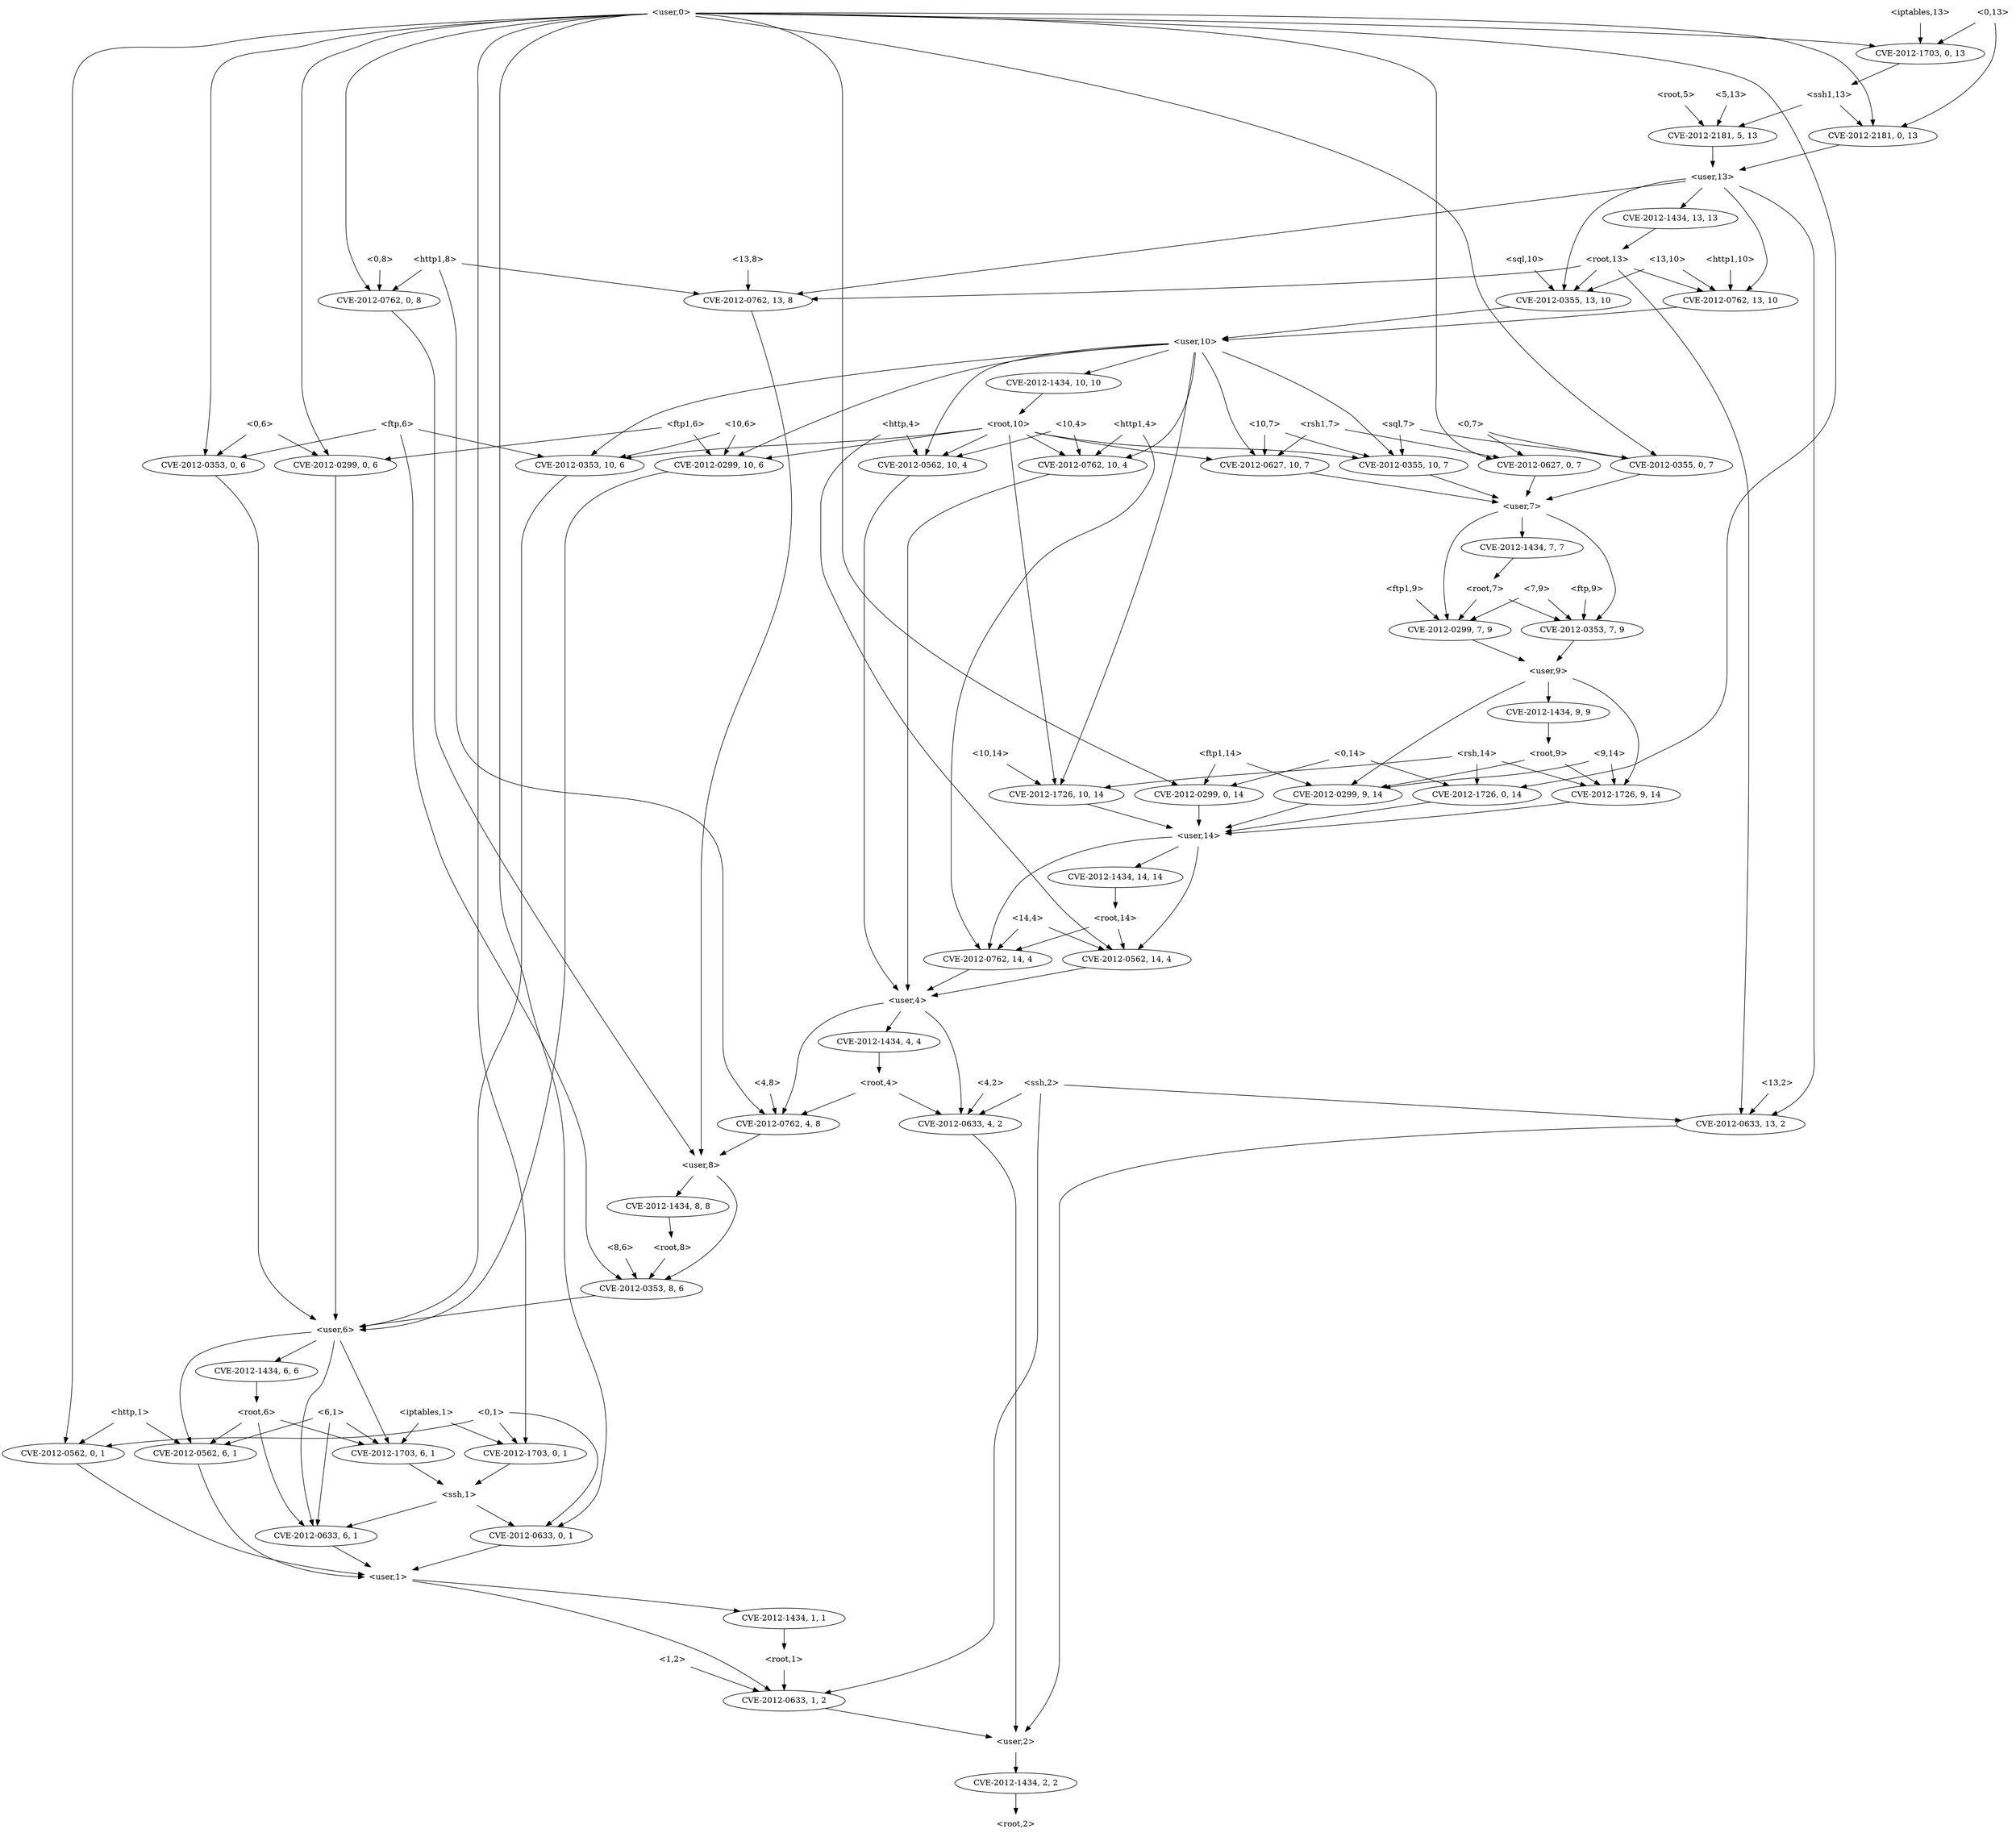 strict digraph {
	graph [bb="0,0,2648,3204"];
	node [label="\N"];
	"<ftp,6>"	 [height=0.5,
		pos="533,2466",
		shape=plaintext,
		width=0.8125];
	"<v_ftp,10,6>"	 [height=0.5,
		label=<CVE-2012-0353, 10, 6>,
		pos="634,2394",
		width=2.5686];
	"<ftp,6>" -> "<v_ftp,10,6>"	 [pos="e,610.24,2411.5 557.71,2447.9 570.96,2438.7 587.45,2427.3 601.7,2417.4"];
	"<v_ftp,8,6>"	 [height=0.5,
		label=<CVE-2012-0353, 8, 6>,
		pos="614,954",
		width=2.4499];
	"<ftp,6>" -> "<v_ftp,8,6>"	 [pos="e,628.16,972.15 532.11,2447.7 528.88,2383.5 518,2153.1 518,1963 518,1963 518,1963 518,1889 518,1594.1 669,1537.9 669,1243 669,1243\
 669,1243 669,1097 669,1056.6 665.88,1045.2 650,1008 645.92,998.43 640.01,988.78 634.16,980.39"];
	"<v_ftp,0,6>"	 [height=0.5,
		label=<CVE-2012-0353, 0, 6>,
		pos="88,2394",
		width=2.4499];
	"<ftp,6>" -> "<v_ftp,0,6>"	 [pos="e,152.28,2406.3 503.72,2460.7 443.95,2452 303.59,2431.2 186,2412 178.33,2410.7 170.33,2409.4 162.35,2408.1"];
	"<user,6>"	 [height=0.5,
		pos="838,882",
		shape=plaintext,
		width=0.91667];
	"<v_ftp,10,6>" -> "<user,6>"	 [pos="e,822.16,900.35 665.05,2377 703.78,2354.5 765,2309.7 765,2251 765,2251 765,2251 765,1025 765,980.03 794.31,935.04 815.79,908.1"];
	"<v_ftp,8,6>" -> "<user,6>"	 [pos="e,805,893.31 660.14,938.58 699.76,926.2 756.43,908.49 795.09,896.41"];
	"<v_ftp,0,6>" -> "<user,6>"	 [pos="e,804.92,883.09 110.42,2376.5 140.17,2352.5 189,2304.8 189,2251 189,2251 189,2251 189,1025 189,900.66 649.34,885.04 794.62,883.2"];
	"<14,4>"	 [height=0.5,
		pos="1477,1602",
		shape=plaintext,
		width=0.78472];
	"<v_http1,14,4>"	 [height=0.5,
		label=<CVE-2012-0762, 14, 4>,
		pos="1284,1530",
		width=2.5686];
	"<14,4>" -> "<v_http1,14,4>"	 [pos="e,1330.5,1545.7 1448.5,1587.9 1445.3,1586.5 1442.1,1585.2 1439,1584 1406.7,1571.3 1369.9,1558.6 1340.3,1548.9"];
	"<v_http,14,4>"	 [height=0.5,
		label=<CVE-2012-0562, 14, 4>,
		pos="1488,1530",
		width=2.5686];
	"<14,4>" -> "<v_http,14,4>"	 [pos="e,1485.3,1548.1 1479.7,1583.7 1480.9,1576 1482.4,1566.7 1483.7,1558.1"];
	"<user,4>"	 [height=0.5,
		pos="1224,1458",
		shape=plaintext,
		width=0.91667];
	"<v_http1,14,4>" -> "<user,4>"	 [pos="e,1238.8,1476.3 1269.5,1512.1 1262.3,1503.7 1253.5,1493.4 1245.5,1484.1"];
	"<v_http,14,4>" -> "<user,4>"	 [pos="e,1257.2,1467.8 1435.5,1515.1 1386.1,1502 1312.9,1482.6 1266.8,1470.4"];
	"<v_rsh,10,14>"	 [height=0.5,
		label=<CVE-2012-1726, 10, 14>,
		pos="1292,1818",
		width=2.7013];
	"<user,14>"	 [height=0.5,
		pos="1517,1746",
		shape=plaintext,
		width=1.0069];
	"<v_rsh,10,14>" -> "<user,14>"	 [pos="e,1480.7,1758.3 1339.4,1802.2 1378.1,1790.2 1432.5,1773.3 1470.8,1761.4"];
	"<user,14>" -> "<v_http1,14,4>"	 [pos="e,1280.4,1548.1 1480.4,1740.9 1425.6,1734.1 1326.2,1718.3 1303,1692 1270.4,1655.1 1273.5,1593.5 1278.7,1558.1"];
	"<user,14>" -> "<v_http,14,4>"	 [pos="e,1498.7,1547.9 1519.1,1727.8 1522.2,1698 1526.4,1635.1 1514,1584 1511.8,1574.7 1507.7,1565.2 1503.5,1556.8"];
	"<v_root,14,14>"	 [height=0.5,
		label=<CVE-2012-1434, 14, 14>,
		pos="1409,1674",
		width=2.7013];
	"<user,14>" -> "<v_root,14,14>"	 [pos="e,1434.4,1691.5 1490.6,1727.9 1476.3,1718.6 1458.4,1707 1443.1,1697.1"];
	"<root,1>"	 [height=0.5,
		pos="2205,306",
		shape=plaintext,
		width=0.89583];
	"<v_ssh,1,2>"	 [height=0.5,
		label=<CVE-2012-0633, 1, 2>,
		pos="2266,234",
		width=2.4499];
	"<root,1>" -> "<v_ssh,1,2>"	 [pos="e,2251.1,252.1 2220.1,287.7 2227.4,279.3 2236.3,269.07 2244.3,259.86"];
	"<user,2>"	 [height=0.5,
		pos="2396,162",
		shape=plaintext,
		width=0.91667];
	"<v_ssh,1,2>" -> "<user,2>"	 [pos="e,2364,180.21 2295.8,216.94 2313.4,207.46 2336,195.33 2355.2,184.98"];
	"<user,9>"	 [height=0.5,
		pos="1814,2034",
		shape=plaintext,
		width=0.91667];
	"<v_root,9,9>"	 [height=0.5,
		label=<CVE-2012-1434, 9, 9>,
		pos="1814,1962",
		width=2.4499];
	"<user,9>" -> "<v_root,9,9>"	 [pos="e,1814,1980.1 1814,2015.7 1814,2008 1814,1998.7 1814,1990.1"];
	"<v_rsh,9,14>"	 [height=0.5,
		label=<CVE-2012-1726, 9, 14>,
		pos="1500,1818",
		width=2.5686];
	"<user,9>" -> "<v_rsh,9,14>"	 [pos="e,1520.6,1835.8 1780.6,2016.2 1761.6,2006.3 1737.5,1993.1 1717,1980 1646.6,1934.9 1569,1874.6 1528.4,1842.1"];
	"<v_ftp1,9,14>"	 [height=0.5,
		label=<CVE-2012-0299, 9, 14>,
		pos="1908,1818",
		width=2.5686];
	"<user,9>" -> "<v_ftp1,9,14>"	 [pos="e,1913.8,1836 1847.3,2024.4 1869.6,2016.8 1897.3,2003.1 1911,1980 1935.7,1938.4 1925.6,1879.4 1916.5,1845.6"];
	"<root,9>"	 [height=0.5,
		pos="1814,1890",
		shape=plaintext,
		width=0.89583];
	"<v_root,9,9>" -> "<root,9>"	 [pos="e,1814,1908.1 1814,1943.7 1814,1936 1814,1926.7 1814,1918.1"];
	"<v_rsh,9,14>" -> "<user,14>"	 [pos="e,1512.8,1764.1 1504.2,1799.7 1506.1,1791.9 1508.4,1782.5 1510.5,1773.8"];
	"<v_ftp1,9,14>" -> "<user,14>"	 [pos="e,1553.4,1753.5 1842.1,1805.2 1763.1,1791.1 1632.8,1767.7 1563.6,1755.3"];
	"<v_root,2,2>"	 [height=0.5,
		label=<CVE-2012-1434, 2, 2>,
		pos="2396,90",
		width=2.4499];
	"<user,2>" -> "<v_root,2,2>"	 [pos="e,2396,108.1 2396,143.7 2396,135.98 2396,126.71 2396,118.11"];
	"<root,9>" -> "<v_ftp1,9,14>"	 [pos="e,1885.7,1835.6 1837.2,1871.7 1849.4,1862.7 1864.4,1851.5 1877.4,1841.8"];
	"<root,9>" -> "<v_rsh,9,14>"	 [pos="e,1563.7,1831.1 1781.5,1879.5 1772.3,1877 1762.3,1874.3 1753,1872 1692.9,1857.4 1624.2,1843.1 1573.6,1833.1"];
	"<user,1>"	 [height=0.5,
		pos="2077,450",
		shape=plaintext,
		width=0.91667];
	"<user,1>" -> "<v_ssh,1,2>"	 [pos="e,2267.5,252.46 2110,446.99 2145.5,442.99 2200.9,431.13 2232,396 2265,358.78 2268.8,297.78 2267.9,262.52"];
	"<v_root,1,1>"	 [height=0.5,
		label=<CVE-2012-1434, 1, 1>,
		pos="2135,378",
		width=2.4499];
	"<user,1>" -> "<v_root,1,1>"	 [pos="e,2120.8,396.1 2091.3,431.7 2098.3,423.3 2106.8,413.07 2114.4,403.86"];
	"<v_root,1,1>" -> "<root,1>"	 [pos="e,2187.7,324.28 2151.9,360.05 2160.5,351.5 2171,340.96 2180.5,331.54"];
	"<13,8>"	 [height=0.5,
		pos="489,2754",
		shape=plaintext,
		width=0.78472];
	"<v_http1,13,8>"	 [height=0.5,
		label=<CVE-2012-0762, 13, 8>,
		pos="432,2682",
		width=2.5686];
	"<13,8>" -> "<v_http1,13,8>"	 [pos="e,445.93,2700.1 474.91,2735.7 468.08,2727.3 459.74,2717.1 452.24,2707.9"];
	"<user,8>"	 [height=0.5,
		pos="443,1170",
		shape=plaintext,
		width=0.91667];
	"<v_http1,13,8>" -> "<user,8>"	 [pos="e,433.88,1188.4 425.32,2663.8 415.68,2637.4 399,2585.1 399,2539 399,2539 399,2539 399,1313 399,1271.2 416.6,1225.5 429.54,1197.5"];
	"<root,14>"	 [height=0.5,
		pos="1394,1602",
		shape=plaintext,
		width=1];
	"<root,14>" -> "<v_http1,14,4>"	 [pos="e,1309.9,1547.5 1367.1,1583.9 1352.5,1574.6 1334.4,1563 1318.7,1553.1"];
	"<root,14>" -> "<v_http,14,4>"	 [pos="e,1465.7,1547.6 1417.2,1583.7 1429.4,1574.7 1444.4,1563.5 1457.4,1553.8"];
	"<10,4>"	 [height=0.5,
		pos="1123,2466",
		shape=plaintext,
		width=0.78472];
	"<v_http1,10,4>"	 [height=0.5,
		label=<CVE-2012-0762, 10, 4>,
		pos="1080,2394",
		width=2.5686];
	"<10,4>" -> "<v_http1,10,4>"	 [pos="e,1090.5,2412.1 1112.4,2447.7 1107.4,2439.6 1101.3,2429.7 1095.8,2420.7"];
	"<v_http,10,4>"	 [height=0.5,
		label=<CVE-2012-0562, 10, 4>,
		pos="1322,2394",
		width=2.5686];
	"<10,4>" -> "<v_http,10,4>"	 [pos="e,1274,2409.4 1151.5,2451.9 1154.7,2450.5 1157.9,2449.2 1161,2448 1194.8,2434.9 1233.3,2422.2 1264.2,2412.4"];
	"<v_http1,10,4>" -> "<user,4>"	 [pos="e,1194.2,1476.2 1084.5,2375.6 1090.9,2349 1102,2296.4 1102,2251 1102,2251 1102,2251 1102,1601 1102,1548.8 1150,1506.2 1185.8,1481.7"];
	"<v_http,10,4>" -> "<user,4>"	 [pos="e,1207,1476.2 1308.2,2376 1269.5,2326.5 1163,2177.5 1163,2035 1163,2035 1163,2035 1163,1601 1163,1560.6 1164.8,1548.6 1182,1512 \
1186.7,1502.1 1193.5,1492.4 1200.3,1484.1"];
	"<v_http1,13,10>"	 [height=0.5,
		label=<CVE-2012-0762, 13, 10>,
		pos="1197,2682",
		width=2.7013];
	"<user,10>"	 [height=0.5,
		pos="1197,2610",
		shape=plaintext,
		width=1.0069];
	"<v_http1,13,10>" -> "<user,10>"	 [pos="e,1197,2628.1 1197,2663.7 1197,2656 1197,2646.7 1197,2638.1"];
	"<v_rsh1,10,7>"	 [height=0.5,
		label=<CVE-2012-0627, 10, 7>,
		pos="1564,2394",
		width=2.5686];
	"<user,10>" -> "<v_rsh1,10,7>"	 [pos="e,1553.8,2411.9 1233.7,2605 1296.4,2597.6 1420.9,2580.3 1457,2556 1470.2,2547.1 1522.2,2463.6 1548.6,2420.5"];
	"<user,10>" -> "<v_http,10,4>"	 [pos="e,1324.9,2412.1 1233.4,2600.4 1257.2,2592.8 1286.7,2579.2 1303,2556 1331,2516.2 1329.8,2456.8 1326.1,2422.4"];
	"<v_root,10,10>"	 [height=0.5,
		label=<CVE-2012-1434, 10, 10>,
		pos="1197,2538",
		width=2.7013];
	"<user,10>" -> "<v_root,10,10>"	 [pos="e,1197,2556.1 1197,2591.7 1197,2584 1197,2574.7 1197,2566.1"];
	"<v_ftp1,10,6>"	 [height=0.5,
		label=<CVE-2012-0299, 10, 6>,
		pos="838,2394",
		width=2.5686];
	"<user,10>" -> "<v_ftp1,10,6>"	 [pos="e,856.78,2411.7 1160.6,2595 1135.4,2584.9 1101.2,2570.6 1072,2556 1015,2527.5 1000.5,2520.1 948,2484 918.22,2463.5 886.32,2437.1\
 864.58,2418.4"];
	"<v_sql,10,7>"	 [height=0.5,
		label=<CVE-2012-0355, 10, 7>,
		pos="1768,2394",
		width=2.5686];
	"<user,10>" -> "<v_sql,10,7>"	 [pos="e,1759.4,2412.2 1233.5,2609 1322.4,2607.2 1553.3,2591.6 1702,2484 1724.7,2467.5 1743,2440.9 1754.5,2421.1"];
	"<user,10>" -> "<v_rsh,10,14>"	 [pos="e,1329.7,1834.7 1233.3,2604.9 1301.7,2594.9 1443,2562.7 1443,2467 1443,2467 1443,2467 1443,1961 1443,1903 1383.2,1861.8 1338.9,1839.2"];
	"<user,10>" -> "<v_http1,10,4>"	 [pos="e,1076,2412.3 1160.6,2600.7 1136.7,2593.2 1107,2579.6 1091,2556 1063.9,2516 1068.3,2456.9 1074.1,2422.5"];
	"<user,10>" -> "<v_ftp,10,6>"	 [pos="e,658.62,2411.4 1160.5,2601.3 1087.4,2585 918.95,2543.9 787,2484 743.97,2464.4 697.41,2436.3 667.1,2416.9"];
	"<v_ssh1,5,13>"	 [height=0.5,
		label=<CVE-2012-2181, 5, 13>,
		pos="1042,2970",
		width=2.5686];
	"<user,13>"	 [height=0.5,
		pos="1042,2898",
		shape=plaintext,
		width=1.0069];
	"<v_ssh1,5,13>" -> "<user,13>"	 [pos="e,1042,2916.1 1042,2951.7 1042,2944 1042,2934.7 1042,2926.1"];
	"<v_ssh,13,2>"	 [height=0.5,
		label=<CVE-2012-0633, 13, 2>,
		pos="2555,1242",
		width=2.5686];
	"<user,13>" -> "<v_ssh,13,2>"	 [pos="e,2540.4,1260.2 1078.5,2897 1290.4,2896.4 2354,2887 2354,2755 2354,2755 2354,2755 2354,2321 2354,2189.5 2430,2166.5 2430,2035 2430\
,2035 2430,2035 2430,1601 2430,1460 2455.7,1422.9 2517,1296 2521.7,1286.4 2528,1276.6 2534.3,1268.2"];
	"<user,13>" -> "<v_http1,13,10>"	 [pos="e,1197.6,2700.3 1078.4,2889.1 1104.1,2881.6 1137.6,2867.9 1158,2844 1190.3,2806.1 1196.8,2745.8 1197.5,2710.7"];
	"<v_sql,13,10>"	 [height=0.5,
		label=<CVE-2012-0355, 13, 10>,
		pos="984,2682",
		width=2.7013];
	"<user,13>" -> "<v_sql,13,10>"	 [pos="e,955.47,2699.4 1005.7,2884.5 985.59,2876 961.59,2862.7 946,2844 924.42,2818.1 927.4,2805.3 922,2772 919.44,2756.2 915.3,2750.5 \
922,2736 927.52,2724 937.22,2713.7 947.34,2705.5"];
	"<v_root,13,13>"	 [height=0.5,
		label=<CVE-2012-1434, 13, 13>,
		pos="1052,2826",
		width=2.7013];
	"<user,13>" -> "<v_root,13,13>"	 [pos="e,1049.6,2844.1 1044.5,2879.7 1045.6,2872 1046.9,2862.7 1048.1,2854.1"];
	"<user,13>" -> "<v_http1,13,8>"	 [pos="e,430.54,2700.3 1005.5,2894.4 889.21,2885.3 530.33,2851.2 451,2772 435.05,2756.1 430.98,2730.3 430.49,2710.6"];
	"<0,6>"	 [height=0.5,
		pos="256,2466",
		shape=plaintext,
		width=0.75];
	"<0,6>" -> "<v_ftp,0,6>"	 [pos="e,125.09,2410.5 228.63,2453.6 203.21,2443 164.84,2427 134.59,2414.4"];
	"<v_ftp1,0,6>"	 [height=0.5,
		label=<CVE-2012-0299, 0, 6>,
		pos="283,2394",
		width=2.4499];
	"<0,6>" -> "<v_ftp1,0,6>"	 [pos="e,276.4,2412.1 262.67,2447.7 265.71,2439.8 269.38,2430.3 272.76,2421.5"];
	"<v_ftp1,0,6>" -> "<user,6>"	 [pos="e,804.66,884.65 287.45,2375.6 293.88,2349 305,2296.4 305,2251 305,2251 305,2251 305,1025 305,923.94 667.31,893 794.5,885.25"];
	"<rsh1,7>"	 [height=0.5,
		pos="1660,2466",
		shape=plaintext,
		width=0.92361];
	"<v_rsh1,0,7>"	 [height=0.5,
		label=<CVE-2012-0627, 0, 7>,
		pos="2005,2394",
		width=2.4499];
	"<rsh1,7>" -> "<v_rsh1,0,7>"	 [pos="e,1944.8,2407.2 1693.4,2458.2 1748.9,2447 1861.2,2424.2 1934.7,2409.3"];
	"<rsh1,7>" -> "<v_rsh1,10,7>"	 [pos="e,1586.8,2411.6 1636.3,2447.7 1623.9,2438.7 1608.6,2427.5 1595.2,2417.8"];
	"<user,7>"	 [height=0.5,
		pos="1770,2322",
		shape=plaintext,
		width=0.91667];
	"<v_rsh1,0,7>" -> "<user,7>"	 [pos="e,1803.1,2332.9 1957.4,2378.8 1915.1,2366.2 1853.6,2347.9 1812.8,2335.7"];
	"<v_rsh1,10,7>" -> "<user,7>"	 [pos="e,1736.9,2334.2 1607.9,2378.1 1643.1,2366.1 1692.2,2349.5 1727.1,2337.6"];
	"<v_iptables,0,13>"	 [height=0.5,
		label=<CVE-2012-1703, 0, 13>,
		pos="311,3114",
		width=2.5686];
	"<ssh1,13>"	 [height=0.5,
		pos="838,3042",
		shape=plaintext,
		width=1.0278];
	"<v_iptables,0,13>" -> "<ssh1,13>"	 [pos="e,800.7,3048 385.11,3103.2 495.12,3088.5 698.52,3061.5 790.56,3049.3"];
	"<ssh1,13>" -> "<v_ssh1,5,13>"	 [pos="e,998.45,2985.9 875.42,3028.2 907.17,3017.3 953.11,3001.5 988.7,2989.3"];
	"<v_ssh1,0,13>"	 [height=0.5,
		label=<CVE-2012-2181, 0, 13>,
		pos="838,2970",
		width=2.5686];
	"<ssh1,13>" -> "<v_ssh1,0,13>"	 [pos="e,838,2988.1 838,3023.7 838,3016 838,3006.7 838,2998.1"];
	"<root,10>"	 [height=0.5,
		pos="1206,2466",
		shape=plaintext,
		width=1];
	"<v_root,10,10>" -> "<root,10>"	 [pos="e,1203.8,2484.1 1199.2,2519.7 1200.2,2512 1201.4,2502.7 1202.5,2494.1"];
	"<v_ftp1,10,6>" -> "<user,6>"	 [pos="e,838,900.05 838,2376 838,2349.3 838,2296.1 838,2251 838,2251 838,2251 838,1025 838,985 838,938.65 838,910.08"];
	"<v_sql,10,7>" -> "<user,7>"	 [pos="e,1769.5,2340.1 1768.5,2375.7 1768.7,2368 1769,2358.7 1769.2,2350.1"];
	"<root,2>"	 [height=0.5,
		pos="2396,18",
		shape=plaintext,
		width=0.89583];
	"<root,13>"	 [height=0.5,
		pos="1133,2754",
		shape=plaintext,
		width=1];
	"<v_root,13,13>" -> "<root,13>"	 [pos="e,1113.3,2772 1071.6,2808.1 1081.8,2799.3 1094.4,2788.4 1105.5,2778.8"];
	"<root,13>" -> "<v_ssh,13,2>"	 [pos="e,2513.9,1258.3 1169.2,2744.9 1183.7,2741.8 1200.6,2738.4 1216,2736 1337.5,2716.7 2316,2734 2316,2611 2316,2611 2316,2611 2316,1529\
 2316,1408.6 2366.7,1378.9 2454,1296 2468.4,1282.3 2487.1,1271.2 2504.4,1262.8"];
	"<root,13>" -> "<v_http1,13,10>"	 [pos="e,1181.4,2700.1 1148.8,2735.7 1156.6,2727.2 1166,2716.9 1174.5,2707.6"];
	"<root,13>" -> "<v_sql,13,10>"	 [pos="e,1017.9,2698.9 1096.9,2736.1 1075.9,2726.2 1049.3,2713.7 1027.1,2703.3"];
	"<root,13>" -> "<v_http1,13,8>"	 [pos="e,506.4,2692.8 1096.9,2738.3 1093.9,2737.4 1090.9,2736.6 1088,2736 863.42,2686.9 800.85,2721.9 572,2700 554.01,2698.3 534.75,2696.1\
 516.45,2694"];
	"<user,8>" -> "<v_ftp,8,6>"	 [pos="e,600.81,971.97 476.28,1157.9 497.16,1149.4 523.22,1135.7 540,1116 572.96,1077.2 555.07,1053.4 578,1008 582.76,998.57 588.95,988.84\
 594.84,980.33"];
	"<v_root,8,8>"	 [height=0.5,
		label=<CVE-2012-1434, 8, 8>,
		pos="443,1098",
		width=2.4499];
	"<user,8>" -> "<v_root,8,8>"	 [pos="e,443,1116.1 443,1151.7 443,1144 443,1134.7 443,1126.1"];
	"<root,8>"	 [height=0.5,
		pos="470,1026",
		shape=plaintext,
		width=0.89583];
	"<v_root,8,8>" -> "<root,8>"	 [pos="e,463.4,1044.1 449.67,1079.7 452.71,1071.8 456.38,1062.3 459.76,1053.5"];
	"<user,0>"	 [height=0.5,
		pos="2102,3186",
		shape=plaintext,
		width=0.91667];
	"<user,0>" -> "<v_iptables,0,13>"	 [pos="e,376.47,3126.7 2068.9,3184.5 1863.2,3181.5 755.61,3164 418,3132 407.78,3131 397.06,3129.7 386.51,3128.2"];
	"<v_http1,0,8>"	 [height=0.5,
		label=<CVE-2012-0762, 0, 8>,
		pos="669,2682",
		width=2.4499];
	"<user,0>" -> "<v_http1,0,8>"	 [pos="e,676.69,2700.1 2068.9,3185.2 1857.6,3186.1 707,3184.5 707,3043 707,3043 707,3043 707,2825 707,2783.6 691.77,2737.7 680.59,2709.6"];
	"<v_ftp1,0,14>"	 [height=0.5,
		label=<CVE-2012-0299, 0, 14>,
		pos="2112,1818",
		width=2.5686];
	"<user,0>" -> "<v_ftp1,0,14>"	 [pos="e,2194.5,1826.2 2135.2,3183.6 2205.6,3180 2366.7,3167.9 2406,3132 2436.3,3104.4 2430,3084 2430,3043 2430,3043 2430,3043 2430,2321\
 2430,2192.8 2392,2163.2 2392,2035 2392,2035 2392,2035 2392,1961 2392,1875.3 2286.3,1841.3 2204.8,1827.8"];
	"<user,0>" -> "<v_rsh1,0,7>"	 [pos="e,2007.2,2412 2082.9,3167.8 2057.6,3142.9 2016,3094.3 2016,3043 2016,3043 2016,3043 2016,2537 2016,2496.9 2011.6,2450.6 2008.3,2422"];
	"<v_iptables,0,1>"	 [height=0.5,
		label=<CVE-2012-1703, 0, 1>,
		pos="1853,666",
		width=2.4499];
	"<user,0>" -> "<v_iptables,0,1>"	 [pos="e,1863.8,683.96 2135.1,3183.7 2209.4,3180.3 2386.5,3168.3 2432,3132 2465.4,3105.4 2468,3085.7 2468,3043 2468,3043 2468,3043 2468\
,1601 2468,1513.9 2234.6,1402.2 2183,1332 2003.9,1088.2 2029.6,985.76 1885,720 1880,710.89 1874.3,701.12 1869,692.48"];
	"<v_sql,0,7>"	 [height=0.5,
		label=<CVE-2012-0355, 0, 7>,
		pos="2200,2394",
		width=2.4499];
	"<user,0>" -> "<v_sql,0,7>"	 [pos="e,2197.8,2412 2121.3,3167.8 2146.9,3143 2189,3094.5 2189,3043 2189,3043 2189,3043 2189,2537 2189,2496.9 2193.4,2450.6 2196.7,2422"];
	"<user,0>" -> "<v_ftp1,0,6>"	 [pos="e,288.67,2412.3 2069,3185 1890.2,3184.7 1036.6,3180.7 778,3132 670.12,3111.7 311,3080.8 311,2971 311,2971 311,2971 311,2537 311,\
2496.3 299.77,2450.2 291.54,2421.9"];
	"<v_rsh,0,14>"	 [height=0.5,
		label=<CVE-2012-1726, 0, 14>,
		pos="1704,1818",
		width=2.5686];
	"<user,0>" -> "<v_rsh,0,14>"	 [pos="e,1757.7,1832.7 2135.3,3183.8 2211.4,3179.2 2392,3156.2 2392,3043 2392,3043 2392,3043 2392,2321 2392,2243.2 1922.6,1910.4 1855,1872\
 1827.8,1856.5 1795.3,1844.4 1767.4,1835.7"];
	"<user,0>" -> "<v_ftp,0,6>"	 [pos="e,88.983,2412 2068.7,3185.2 1871.9,3186 859.23,3187.6 554,3132 504.84,3123.1 378.31,3093.2 341,3060 139.45,2880.4 97.639,2522.8 \
89.719,2422"];
	"<v_http,0,1>"	 [height=0.5,
		label=<CVE-2012-0562, 0, 1>,
		pos="2048,666",
		width=2.4499];
	"<user,0>" -> "<v_http,0,1>"	 [pos="e,2092.4,681.64 2135.1,3184.9 2217.9,3184 2430.8,3177.2 2482,3132 2512.7,3104.9 2506,3084 2506,3043 2506,3043 2506,3043 2506,1601\
 2506,1560 2507.4,1544.2 2482,1512 2461.3,1485.8 2444.1,1494.1 2416,1476 2413.2,1474.2 2228.3,1334.4 2226,1332 2192.6,1297.2 2164\
,1291.2 2164,1243 2164,1243 2164,1243 2164,809 2164,768.55 2169.2,752.43 2145,720 2134.1,705.34 2117.8,694.25 2101.8,686.1"];
	"<v_ssh,0,1>"	 [height=0.5,
		label=<CVE-2012-0633, 0, 1>,
		pos="2164,522",
		width=2.4499];
	"<user,0>" -> "<v_ssh,0,1>"	 [pos="e,2171.7,540.09 2135.2,3184.9 2221.4,3183.8 2449.9,3176.9 2508,3132 2541.8,3105.9 2544,3085.7 2544,3043 2544,3043 2544,3043 2544\
,1601 2544,1558.2 2533.5,1545.7 2507,1512 2440.3,1427 2399,1430.8 2311,1368 2288.1,1351.7 2277.6,1353 2259,1332 2208.6,1275.2 2202\
,1246.9 2202,1171 2202,1171 2202,1171 2202,665 2202,623.63 2186.8,577.72 2175.6,549.61"];
	"<user,0>" -> "<v_ssh1,0,13>"	 [pos="e,854.99,2987.8 2069,3183.7 1904.3,3176.6 1171.8,3141.2 961,3060 922.94,3045.3 885.95,3015.9 862.64,2994.9"];
	"<v_http1,0,8>" -> "<user,8>"	 [pos="e,445.62,1188.1 617.01,2667.4 559.55,2648.8 475,2609.5 475,2539 475,2539 475,2539 475,1529 475,1405 455.73,1257.9 447.1,1198.2"];
	"<v_ftp1,0,14>" -> "<user,14>"	 [pos="e,1553.5,1750.2 2045.3,1805.4 2033.2,1803.5 2020.8,1801.6 2009,1800 1845.8,1777.8 1651.1,1759.1 1563.6,1751.1"];
	"<ssh,1>"	 [height=0.5,
		pos="1755,594",
		shape=plaintext,
		width=0.84028];
	"<v_iptables,0,1>" -> "<ssh,1>"	 [pos="e,1779.1,612.2 1829.8,648.41 1817.1,639.37 1801.3,628.04 1787.4,618.14"];
	"<v_sql,0,7>" -> "<user,7>"	 [pos="e,1803,2328.1 2135.4,2381.7 2124.3,2379.8 2112.8,2377.8 2102,2376 1998.4,2358.7 1876.4,2339.6 1813,2329.7"];
	"<v_rsh,0,14>" -> "<user,14>"	 [pos="e,1553.4,1760.6 1663.4,1801.8 1633.9,1790.7 1593.8,1775.7 1563,1764.2"];
	"<v_http,0,1>" -> "<user,1>"	 [pos="e,2073.5,468.13 2049.7,647.55 2052.6,617.95 2059,556.03 2067,504 2068.3,495.54 2069.9,486.36 2071.5,478.06"];
	"<v_ssh,0,1>" -> "<user,1>"	 [pos="e,2098.4,468.2 2143.4,504.41 2132.4,495.54 2118.6,484.47 2106.5,474.71"];
	"<v_ssh1,0,13>" -> "<user,13>"	 [pos="e,1005.7,2911.5 881.51,2954.1 915.17,2942.5 961.65,2926.6 995.94,2914.8"];
	"<v_http1,4,8>"	 [height=0.5,
		label=<CVE-2012-0762, 4, 8>,
		pos="553,1242",
		width=2.4499];
	"<v_http1,4,8>" -> "<user,8>"	 [pos="e,469.91,1188.1 527.49,1224.8 512.92,1215.5 494.44,1203.7 478.48,1193.6"];
	"<v_http,6,1>"	 [height=0.5,
		label=<CVE-2012-0562, 6, 1>,
		pos="1426,666",
		width=2.4499];
	"<user,6>" -> "<v_http,6,1>"	 [pos="e,1420.6,684.22 871.16,879.41 937.59,875.56 1091.2,863.3 1215,828 1291.2,806.28 1319.8,809.76 1378,756 1396.4,738.95 1409.3,713.16\
 1417,693.73"];
	"<v_iptables,6,1>"	 [height=0.5,
		label=<CVE-2012-1703, 6, 1>,
		pos="1658,666",
		width=2.4499];
	"<user,6>" -> "<v_iptables,6,1>"	 [pos="e,1647.5,683.87 871.36,878.59 999.01,868.88 1455.4,829.59 1578,756 1604.5,740.07 1627.3,712.55 1641.7,692.32"];
	"<v_root,6,6>"	 [height=0.5,
		label=<CVE-2012-1434, 6, 6>,
		pos="1118,810",
		width=2.4499];
	"<user,6>" -> "<v_root,6,6>"	 [pos="e,1064.5,824.38 871.22,872.7 916.25,861.44 997.56,841.11 1054.5,826.87"];
	"<v_ssh,6,1>"	 [height=0.5,
		label=<CVE-2012-0633, 6, 1>,
		pos="1388,522",
		width=2.4499];
	"<user,6>" -> "<v_ssh,6,1>"	 [pos="e,1310.6,530.73 857.75,863.91 883.97,839.21 927,790.79 927,739 927,739 927,739 927,665 927,587.72 1166.6,548.06 1300.3,531.95"];
	"<sql,10>"	 [height=0.5,
		pos="964,2754",
		shape=plaintext,
		width=0.91667];
	"<sql,10>" -> "<v_sql,13,10>"	 [pos="e,979.11,2700.1 968.94,2735.7 971.17,2727.9 973.85,2718.5 976.33,2709.8"];
	"<v_sql,13,10>" -> "<user,10>"	 [pos="e,1160.5,2623 1029.4,2666.1 1065.2,2654.3 1114.8,2638 1150.7,2626.2"];
	"<ssh,1>" -> "<v_ssh,0,1>"	 [pos="e,2098.7,534.17 1785.4,587.8 1849,576.91 1997.8,551.45 2088.7,535.88"];
	"<ssh,1>" -> "<v_ssh,6,1>"	 [pos="e,1450.1,534.84 1724.7,587.21 1667.1,576.23 1540.6,552.11 1460.1,536.76"];
	"<v_ssh,6,1>" -> "<user,1>"	 [pos="e,2043.8,453.12 1452.1,509.56 1464.6,507.54 1477.7,505.58 1490,504 1692.7,477.99 1936.4,460.31 2033.8,453.79"];
	"<0,7>"	 [height=0.5,
		pos="2113,2466",
		shape=plaintext,
		width=0.75];
	"<0,7>" -> "<v_rsh1,0,7>"	 [pos="e,2030.4,2411.5 2086.6,2447.9 2072.3,2438.6 2054.4,2427 2039.1,2417.1"];
	"<0,7>" -> "<v_sql,0,7>"	 [pos="e,2179.3,2411.6 2134.5,2447.7 2145.6,2438.7 2159.3,2427.7 2171.4,2418"];
	"<v_ssh,13,2>" -> "<user,2>"	 [pos="e,2424,180.06 2546.5,1224 2534.2,1197.8 2513,1145.8 2513,1099 2513,1099 2513,1099 2513,305 2513,253.61 2466.8,210.74 2432.5,185.97"];
	"<0,1>"	 [height=0.5,
		pos="2109,738",
		shape=plaintext,
		width=0.75];
	"<0,1>" -> "<v_http,0,1>"	 [pos="e,2062.9,684.1 2093.9,719.7 2086.6,711.3 2077.7,701.07 2069.7,691.86"];
	"<0,1>" -> "<v_ssh,0,1>"	 [pos="e,2164.6,540.07 2124,719.57 2131.6,709.76 2140.2,696.92 2145,684 2161.7,639.22 2164.6,583.01 2164.7,550.24"];
	"<0,1>" -> "<v_iptables,0,1>"	 [pos="e,1913,679.24 2081.9,725.08 2077.3,723.26 2072.5,721.49 2068,720 2020.3,704.34 1965.4,690.87 1923,681.43"];
	"<http,1>"	 [height=0.5,
		pos="1714,738",
		shape=plaintext,
		width=0.89583];
	"<http,1>" -> "<v_http,6,1>"	 [pos="e,1480.4,680.23 1681.5,729.11 1635.4,717.88 1549.8,697.08 1490.4,682.66"];
	"<http,1>" -> "<v_http,0,1>"	 [pos="e,1984.7,678.6 1746.3,728.44 1757.3,725.63 1769.6,722.57 1781,720 1846.2,705.27 1920.8,690.65 1974.6,680.5"];
	"<v_http,6,1>" -> "<user,1>"	 [pos="e,2043.7,461.96 1470.5,650.38 1589.9,611.13 1916.2,503.87 2033.9,465.16"];
	"<v_ftp1,7,9>"	 [height=0.5,
		label=<CVE-2012-0299, 7, 9>,
		pos="1852,2106",
		width=2.4499];
	"<v_ftp1,7,9>" -> "<user,9>"	 [pos="e,1823.4,2052.3 1842.8,2088.1 1838.4,2080 1833.1,2070.2 1828.2,2061.2"];
	"<4,8>"	 [height=0.5,
		pos="553,1314",
		shape=plaintext,
		width=0.75];
	"<4,8>" -> "<v_http1,4,8>"	 [pos="e,553,1260.1 553,1295.7 553,1288 553,1278.7 553,1270.1"];
	"<13,2>"	 [height=0.5,
		pos="2555,1314",
		shape=plaintext,
		width=0.78472];
	"<13,2>" -> "<v_ssh,13,2>"	 [pos="e,2555,1260.1 2555,1295.7 2555,1288 2555,1278.7 2555,1270.1"];
	"<iptables,1>"	 [height=0.5,
		pos="1833,738",
		shape=plaintext,
		width=1.1944];
	"<iptables,1>" -> "<v_iptables,6,1>"	 [pos="e,1696.2,682.28 1790.2,719.88 1764.6,709.64 1732,696.61 1705.6,686.05"];
	"<iptables,1>" -> "<v_iptables,0,1>"	 [pos="e,1848.1,684.1 1837.9,719.7 1840.2,711.9 1842.9,702.51 1845.3,693.83"];
	"<v_iptables,6,1>" -> "<ssh,1>"	 [pos="e,1731.2,612.2 1681,648.41 1693.5,639.37 1709.2,628.04 1722.9,618.14"];
	"<root,8>" -> "<v_ftp,8,6>"	 [pos="e,581.29,970.9 502.32,1009.3 522.92,999.27 549.84,986.19 572.08,975.38"];
	"<0,8>"	 [height=0.5,
		pos="652,2754",
		shape=plaintext,
		width=0.75];
	"<0,8>" -> "<v_http1,0,8>"	 [pos="e,664.85,2700.1 656.2,2735.7 658.1,2727.9 660.38,2718.5 662.48,2709.8"];
	"<v_root,14,14>" -> "<root,14>"	 [pos="e,1397.7,1620.1 1405.3,1655.7 1403.6,1648 1401.7,1638.7 1399.8,1630.1"];
	"<root,4>"	 [height=0.5,
		pos="1224,1314",
		shape=plaintext,
		width=0.89583];
	"<v_ssh,4,2>"	 [height=0.5,
		label=<CVE-2012-0633, 4, 2>,
		pos="2318,1242",
		width=2.4499];
	"<root,4>" -> "<v_ssh,4,2>"	 [pos="e,2235.2,1248.3 1256.4,1310.9 1401.6,1301.6 1994.1,1263.7 2225.1,1248.9"];
	"<root,4>" -> "<v_http1,4,8>"	 [pos="e,629.64,1251 1191.6,1309.6 1092.4,1299.3 790.09,1267.7 639.76,1252.1"];
	"<v_ssh,4,2>" -> "<user,2>"	 [pos="e,2396,180.05 2334.5,1224.3 2357.4,1199.3 2396,1149.6 2396,1099 2396,1099 2396,1099 2396,305 2396,265 2396,218.65 2396,190.08"];
	"<v_ftp,7,9>"	 [height=0.5,
		label=<CVE-2012-0353, 7, 9>,
		pos="1657,2106",
		width=2.4499];
	"<user,7>" -> "<v_ftp,7,9>"	 [pos="e,1653.8,2124.2 1737,2311.8 1715.1,2304 1687.7,2290.2 1673,2268 1646.3,2227.6 1648.3,2168.6 1652.4,2134.4"];
	"<v_root,7,7>"	 [height=0.5,
		label=<CVE-2012-1434, 7, 7>,
		pos="1770,2250",
		width=2.4499];
	"<user,7>" -> "<v_root,7,7>"	 [pos="e,1770,2268.1 1770,2303.7 1770,2296 1770,2286.7 1770,2278.1"];
	"<user,7>" -> "<v_ftp1,7,9>"	 [pos="e,1879.3,2123.3 1803.3,2308 1823.4,2298.9 1848.6,2285.4 1867,2268 1894.5,2242.1 1901.6,2232.3 1912,2196 1916.4,2180.6 1918.6,2174.6\
 1912,2160 1906.6,2148.1 1897.1,2137.8 1887.3,2129.5"];
	"<user,4>" -> "<v_ssh,4,2>"	 [pos="e,2256.5,1255 1257,1450.5 1408,1421 2033.8,1298.6 2246.7,1256.9"];
	"<user,4>" -> "<v_http1,4,8>"	 [pos="e,598.42,1257.5 1190.7,1446.4 1082.9,1412 742.27,1303.4 608.1,1260.6"];
	"<v_root,4,4>"	 [height=0.5,
		label=<CVE-2012-1434, 4, 4>,
		pos="1224,1386",
		width=2.4499];
	"<user,4>" -> "<v_root,4,4>"	 [pos="e,1224,1404.1 1224,1439.7 1224,1432 1224,1422.7 1224,1414.1"];
	"<http1,10>"	 [height=0.5,
		pos="1264,2754",
		shape=plaintext,
		width=1.0833];
	"<http1,10>" -> "<v_http1,13,10>"	 [pos="e,1213.4,2700.1 1247.4,2735.7 1239.3,2727.2 1229.4,2716.9 1220.5,2707.6"];
	"<http1,4>"	 [height=0.5,
		pos="993,2466",
		shape=plaintext,
		width=0.97917];
	"<http1,4>" -> "<v_http1,14,4>"	 [pos="e,1274.3,1548.2 986.76,2447.6 983.43,2437.4 979.68,2424.1 978,2412 975.8,2396.2 976.01,2391.9 978,2376 1002.6,2179.4 1020.8,2130.4\
 1088,1944 1142.7,1792.4 1234,1621.4 1269.3,1557.2"];
	"<http1,4>" -> "<v_http1,10,4>"	 [pos="e,1059.3,2411.6 1014.5,2447.7 1025.6,2438.7 1039.3,2427.7 1051.4,2418"];
	"<root,7>"	 [height=0.5,
		pos="1715,2178",
		shape=plaintext,
		width=0.89583];
	"<v_root,7,7>" -> "<root,7>"	 [pos="e,1728.6,2196.3 1756.7,2232.1 1750.2,2223.8 1742.2,2213.6 1734.9,2204.4"];
	"<root,7>" -> "<v_ftp,7,9>"	 [pos="e,1671.2,2124.1 1700.7,2159.7 1693.7,2151.3 1685.2,2141.1 1677.6,2131.9"];
	"<root,7>" -> "<v_ftp1,7,9>"	 [pos="e,1820.7,2123 1747.5,2160.4 1766.7,2150.6 1791.2,2138.1 1811.6,2127.6"];
	"<5,13>"	 [height=0.5,
		pos="1082,3042",
		shape=plaintext,
		width=0.78472];
	"<5,13>" -> "<v_ssh1,5,13>"	 [pos="e,1051.8,2988.1 1072.1,3023.7 1067.5,3015.6 1061.9,3005.9 1056.8,2997"];
	"<v_root,2,2>" -> "<root,2>"	 [pos="e,2396,36.104 2396,71.697 2396,63.983 2396,54.712 2396,46.112"];
	"<v_ftp,7,9>" -> "<user,9>"	 [pos="e,1780.8,2049.8 1692.2,2089.3 1715.7,2078.8 1746.7,2065 1771.6,2053.9"];
	"<ftp,9>"	 [height=0.5,
		pos="1596,2178",
		shape=plaintext,
		width=0.8125];
	"<ftp,9>" -> "<v_ftp,7,9>"	 [pos="e,1642.1,2124.1 1611.1,2159.7 1618.4,2151.3 1627.3,2141.1 1635.3,2131.9"];
	"<root,5>"	 [height=0.5,
		pos="1003,3042",
		shape=plaintext,
		width=0.89583];
	"<root,5>" -> "<v_ssh1,5,13>"	 [pos="e,1032.5,2988.1 1012.6,3023.7 1017.1,3015.6 1022.6,3005.9 1027.5,2997"];
	"<root,10>" -> "<v_rsh1,10,7>"	 [pos="e,1501.3,2407.3 1242.3,2457.9 1300.5,2446.5 1415.7,2424 1491.3,2409.2"];
	"<root,10>" -> "<v_http,10,4>"	 [pos="e,1295.1,2411.2 1234.4,2447.9 1250,2438.5 1269.5,2426.7 1286.2,2416.6"];
	"<root,10>" -> "<v_sql,10,7>"	 [pos="e,1701.3,2406.5 1242.1,2461.4 1319.6,2453.6 1507.9,2434 1665,2412 1673.5,2410.8 1682.5,2409.5 1691.3,2408.1"];
	"<root,10>" -> "<v_ftp1,10,6>"	 [pos="e,916.3,2403.6 1169.8,2450.9 1166.5,2449.8 1163.2,2448.8 1160,2448 1082.3,2427.4 991.78,2413.4 926.55,2404.9"];
	"<root,10>" -> "<v_rsh,10,14>"	 [pos="e,1271.8,1836 1205,2448 1203.6,2421.3 1201,2368.1 1201,2323 1201,2323 1201,2323 1201,1961 1201,1913.6 1237.4,1869.3 1264.2,1843.2"];
	"<root,10>" -> "<v_http1,10,4>"	 [pos="e,1109.2,2411.2 1175.2,2447.9 1158,2438.3 1136.4,2426.3 1118.1,2416.2"];
	"<root,10>" -> "<v_ftp,10,6>"	 [pos="e,699.73,2406.8 1169.9,2450.6 1166.6,2449.6 1163.2,2448.7 1160,2448 975.41,2406.8 923.65,2435.6 736,2412 727.46,2410.9 718.54,2409.7\
 709.68,2408.3"];
	"<ftp1,6>"	 [height=0.5,
		pos="627,2466",
		shape=plaintext,
		width=0.89583];
	"<ftp1,6>" -> "<v_ftp1,10,6>"	 [pos="e,793.31,2409.8 659.51,2454.2 692.54,2443.3 744.31,2426.1 783.6,2413"];
	"<ftp1,6>" -> "<v_ftp1,0,6>"	 [pos="e,351.54,2405.4 594.6,2454.5 586.91,2452.2 578.7,2449.9 571,2448 500.86,2431 419.94,2416.5 361.77,2407"];
	"<rsh,14>"	 [height=0.5,
		pos="1505,1890",
		shape=plaintext,
		width=0.92361];
	"<rsh,14>" -> "<v_rsh,10,14>"	 [pos="e,1339.4,1833.8 1471.7,1877.1 1466.8,1875.3 1461.8,1873.6 1457,1872 1421.2,1859.9 1380.9,1846.9 1349,1836.9"];
	"<rsh,14>" -> "<v_rsh,9,14>"	 [pos="e,1501.2,1836.1 1503.8,1871.7 1503.2,1864 1502.6,1854.7 1501.9,1846.1"];
	"<rsh,14>" -> "<v_rsh,0,14>"	 [pos="e,1661.2,1834.1 1538.3,1877.3 1569.2,1866.4 1615.5,1850.1 1651.4,1837.5"];
	"<6,1>"	 [height=0.5,
		pos="1542,738",
		shape=plaintext,
		width=0.75];
	"<6,1>" -> "<v_http,6,1>"	 [pos="e,1453,683.31 1514.8,720.59 1499,711.02 1478.8,698.85 1461.7,688.52"];
	"<6,1>" -> "<v_iptables,6,1>"	 [pos="e,1631,683.31 1569.2,720.59 1585,711.02 1605.2,698.85 1622.3,688.52"];
	"<6,1>" -> "<v_ssh,6,1>"	 [pos="e,1413.6,539.3 1541.4,719.85 1540.1,701.08 1535.9,670.66 1523,648 1498.2,604.47 1453.2,567.38 1422,545.17"];
	"<4,2>"	 [height=0.5,
		pos="2295,1314",
		shape=plaintext,
		width=0.75];
	"<4,2>" -> "<v_ssh,4,2>"	 [pos="e,2312.4,1260.1 2300.7,1295.7 2303.2,1287.9 2306.3,1278.5 2309.2,1269.8"];
	"<9,14>"	 [height=0.5,
		pos="1716,1890",
		shape=plaintext,
		width=0.78472];
	"<9,14>" -> "<v_ftp1,9,14>"	 [pos="e,1866.4,1834.2 1744.3,1878.7 1773.8,1867.9 1820.6,1850.9 1856.6,1837.8"];
	"<9,14>" -> "<v_rsh,9,14>"	 [pos="e,1545.4,1833.7 1687.3,1879.7 1653.7,1868.8 1597.1,1850.5 1555,1836.8"];
	"<ssh,2>"	 [height=0.5,
		pos="2371,1314",
		shape=plaintext,
		width=0.84028];
	"<ssh,2>" -> "<v_ssh,4,2>"	 [pos="e,2331,1260.1 2357.9,1295.7 2351.6,1287.4 2344,1277.3 2337,1268.1"];
	"<ssh,2>" -> "<v_ssh,13,2>"	 [pos="e,2514.9,1258.3 2401.4,1301.4 2429.6,1290.7 2472.2,1274.5 2505.4,1261.9"];
	"<ssh,2>" -> "<v_ssh,1,2>"	 [pos="e,2286,251.54 2388.9,1295.9 2398,1286.2 2408.5,1273.3 2415,1260 2432.7,1223.6 2434,1211.4 2434,1171 2434,1171 2434,1171 2434,665\
 2434,564.07 2358,551.93 2358,451 2358,451 2358,451 2358,377 2358,328.94 2320.4,284.31 2293.3,258.35"];
	"<root,6>"	 [height=0.5,
		pos="1337,738",
		shape=plaintext,
		width=0.89583];
	"<root,6>" -> "<v_http,6,1>"	 [pos="e,1404.9,683.62 1359,719.7 1370.4,710.75 1384.4,699.71 1396.7,690.05"];
	"<root,6>" -> "<v_iptables,6,1>"	 [pos="e,1600,679.66 1369.5,729.9 1420.9,718.7 1522,696.66 1589.8,681.87"];
	"<root,6>" -> "<v_ssh,6,1>"	 [pos="e,1377,539.92 1332.3,719.73 1328.2,701.65 1323.5,672.52 1329,648 1337.2,611.46 1357.3,573.01 1371.8,548.57"];
	"<ftp1,9>"	 [height=0.5,
		pos="1871,2178",
		shape=plaintext,
		width=0.89583];
	"<ftp1,9>" -> "<v_ftp1,7,9>"	 [pos="e,1856.6,2124.1 1866.3,2159.7 1864.2,2151.9 1861.6,2142.5 1859.3,2133.8"];
	"<v_root,4,4>" -> "<root,4>"	 [pos="e,1224,1332.1 1224,1367.7 1224,1360 1224,1350.7 1224,1342.1"];
	"<0,14>"	 [height=0.5,
		pos="2029,1890",
		shape=plaintext,
		width=0.78472];
	"<0,14>" -> "<v_ftp1,0,14>"	 [pos="e,2092.3,1835.6 2049.5,1871.7 2060,1862.8 2073,1851.9 2084.3,1842.3"];
	"<0,14>" -> "<v_rsh,0,14>"	 [pos="e,1763.6,1831.8 2000.7,1882.9 1950.5,1872.1 1844.5,1849.3 1773.7,1834"];
	"<10,14>"	 [height=0.5,
		pos="1292,1890",
		shape=plaintext,
		width=0.88889];
	"<10,14>" -> "<v_rsh,10,14>"	 [pos="e,1292,1836.1 1292,1871.7 1292,1864 1292,1854.7 1292,1846.1"];
	"<10,7>"	 [height=0.5,
		pos="1572,2466",
		shape=plaintext,
		width=0.78472];
	"<10,7>" -> "<v_sql,10,7>"	 [pos="e,1724.6,2409.9 1600.5,2454.1 1606,2452.1 1611.7,2449.9 1617,2448 1649.5,2436.2 1686.1,2423.3 1715.1,2413.2"];
	"<10,7>" -> "<v_rsh1,10,7>"	 [pos="e,1566,2412.1 1570,2447.7 1569.1,2440 1568.1,2430.7 1567.1,2422.1"];
	"<sql,7>"	 [height=0.5,
		pos="1949,2466",
		shape=plaintext,
		width=0.8125];
	"<sql,7>" -> "<v_sql,10,7>"	 [pos="e,1807.6,2410.3 1919.5,2453.6 1891.8,2442.9 1849.8,2426.6 1817,2414"];
	"<sql,7>" -> "<v_sql,0,7>"	 [pos="e,2150.2,2408.9 1978.3,2456.8 2017.8,2445.8 2089.1,2425.9 2140.2,2411.7"];
	"<v_root,6,6>" -> "<root,6>"	 [pos="e,1304.5,749.39 1163.4,794.5 1202,782.14 1257.1,764.53 1294.8,752.48"];
	"<ftp1,14>"	 [height=0.5,
		pos="2112,1890",
		shape=plaintext,
		width=1];
	"<ftp1,14>" -> "<v_ftp1,0,14>"	 [pos="e,2112,1836.1 2112,1871.7 2112,1864 2112,1854.7 2112,1846.1"];
	"<ftp1,14>" -> "<v_ftp1,9,14>"	 [pos="e,1953.4,1833.8 2075.9,1875.5 2072.5,1874.3 2069.2,1873.1 2066,1872 2031.9,1860 1993.4,1847.1 1963,1837"];
	"<8,6>"	 [height=0.5,
		pos="614,1026",
		shape=plaintext,
		width=0.75];
	"<8,6>" -> "<v_ftp,8,6>"	 [pos="e,614,972.1 614,1007.7 614,999.98 614,990.71 614,982.11"];
	"<http,4>"	 [height=0.5,
		pos="1850,2466",
		shape=plaintext,
		width=0.89583];
	"<http,4>" -> "<v_http,14,4>"	 [pos="e,1570.6,1538.1 1861.1,2447.9 1872.7,2430 1891.6,2401 1908,2376 2080.6,2112.9 2233,2061.7 2233,1747 2233,1747 2233,1747 2233,1673\
 2233,1607.3 1780.4,1557.8 1580.8,1539.1"];
	"<http,4>" -> "<v_http,10,4>"	 [pos="e,1396,2404.8 1817.4,2460.7 1736.5,2450 1525,2421.9 1406.1,2406.2"];
	"<10,6>"	 [height=0.5,
		pos="825,2466",
		shape=plaintext,
		width=0.78472];
	"<10,6>" -> "<v_ftp,10,6>"	 [pos="e,675.54,2410.2 796.41,2454.5 767.11,2443.8 720.93,2426.9 685.29,2413.8"];
	"<10,6>" -> "<v_ftp1,10,6>"	 [pos="e,834.82,2412.1 828.21,2447.7 829.65,2440 831.37,2430.7 832.96,2422.1"];
	"<0,13>"	 [height=0.5,
		pos="204,3186",
		shape=plaintext,
		width=0.78472];
	"<0,13>" -> "<v_iptables,0,13>"	 [pos="e,285.83,3131.5 230.18,3167.9 244.35,3158.6 262.01,3147 277.21,3137.1"];
	"<0,13>" -> "<v_ssh1,0,13>"	 [pos="e,749.82,2975.6 199.4,3168 195.16,3148.2 191.85,3115.7 209,3096 277.15,3017.6 580.3,2987.1 739.54,2976.3"];
	"<7,9>"	 [height=0.5,
		pos="1793,2178",
		shape=plaintext,
		width=0.75];
	"<7,9>" -> "<v_ftp,7,9>"	 [pos="e,1687.9,2122.9 1765.8,2163 1746.1,2152.9 1719.2,2139 1697.1,2127.6"];
	"<7,9>" -> "<v_ftp1,7,9>"	 [pos="e,1837.6,2124.1 1807.6,2159.7 1814.7,2151.3 1823.3,2141.1 1831,2131.9"];
	"<13,10>"	 [height=0.5,
		pos="1047,2754",
		shape=plaintext,
		width=0.88889];
	"<13,10>" -> "<v_http1,13,10>"	 [pos="e,1162.8,2699 1079.2,2738 1100.9,2727.8 1129.9,2714.3 1153.6,2703.2"];
	"<13,10>" -> "<v_sql,13,10>"	 [pos="e,999.39,2700.1 1031.4,2735.7 1023.8,2727.2 1014.5,2716.9 1006.1,2707.6"];
	"<1,2>"	 [height=0.5,
		pos="2127,306",
		shape=plaintext,
		width=0.75];
	"<1,2>" -> "<v_ssh,1,2>"	 [pos="e,2234.6,250.83 2154.1,291.34 2174.4,281.13 2202.5,267 2225.4,255.44"];
	"<http1,8>"	 [height=0.5,
		pos="571,2754",
		shape=plaintext,
		width=0.97917];
	"<http1,8>" -> "<v_http1,4,8>"	 [pos="e,539.78,1259.9 567.48,2736 562.67,2716.5 552.35,2684.5 533,2664 508.47,2638 483.64,2655.7 461,2628 435.07,2596.3 437,2580 437,2539\
 437,2539 437,2539 437,1529 437,1419.5 468.03,1393.9 517,1296 521.73,1286.5 527.9,1276.8 533.8,1268.3"];
	"<http1,8>" -> "<v_http1,0,8>"	 [pos="e,645.95,2699.5 594.97,2735.9 607.83,2726.7 623.83,2715.3 637.66,2705.4"];
	"<http1,8>" -> "<v_http1,13,8>"	 [pos="e,463.75,2699 537,2735.9 517.62,2726.1 493.21,2713.8 472.81,2703.6"];
	"<iptables,13>"	 [height=0.5,
		pos="311,3186",
		shape=plaintext,
		width=1.2778];
	"<iptables,13>" -> "<v_iptables,0,13>"	 [pos="e,311,3132.1 311,3167.7 311,3160 311,3150.7 311,3142.1"];
}
